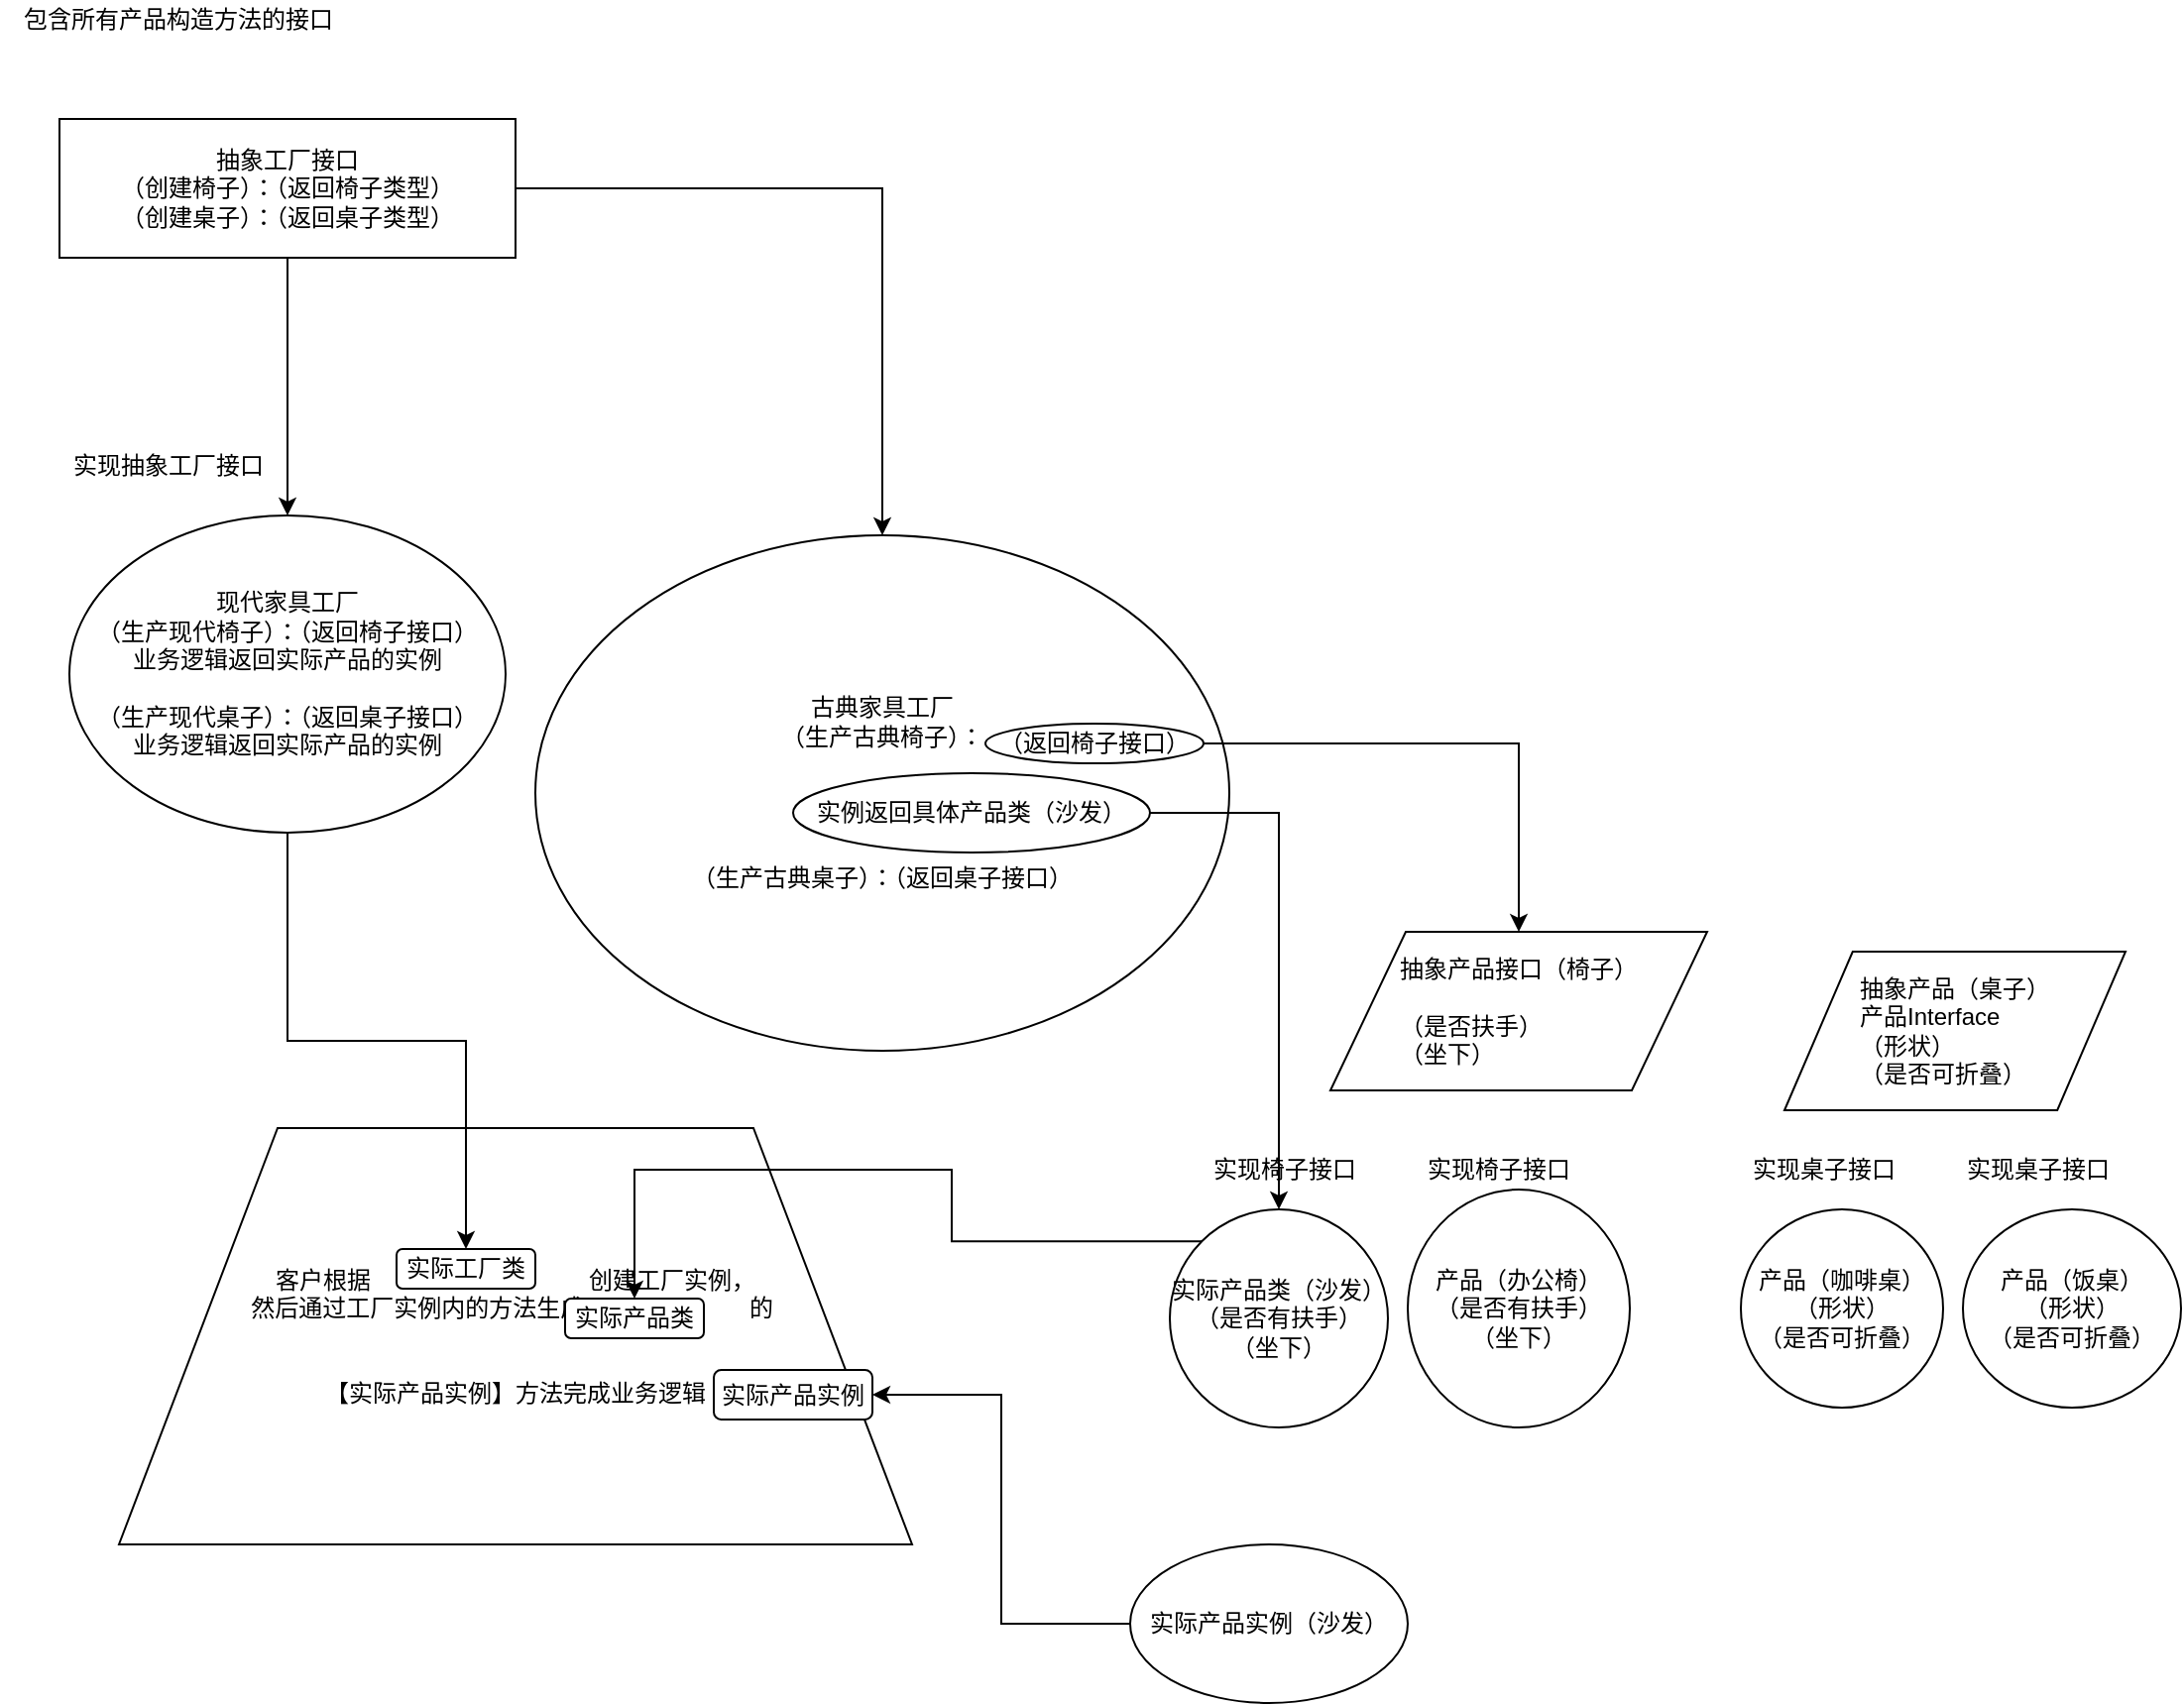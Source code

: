 <mxfile version="13.1.1" type="github">
  <diagram id="fw9tjX16YKucD8gIZ0y0" name="第 1 页">
    <mxGraphModel dx="1662" dy="762" grid="1" gridSize="10" guides="1" tooltips="1" connect="1" arrows="1" fold="1" page="1" pageScale="1" pageWidth="827" pageHeight="1169" math="0" shadow="0">
      <root>
        <mxCell id="0" />
        <mxCell id="1" parent="0" />
        <mxCell id="gnj5gE8BON5v_lgmN5P2-25" style="edgeStyle=orthogonalEdgeStyle;rounded=0;orthogonalLoop=1;jettySize=auto;html=1;exitX=0.5;exitY=1;exitDx=0;exitDy=0;entryX=0.5;entryY=0;entryDx=0;entryDy=0;" parent="1" source="gnj5gE8BON5v_lgmN5P2-2" target="gnj5gE8BON5v_lgmN5P2-19" edge="1">
          <mxGeometry relative="1" as="geometry" />
        </mxCell>
        <mxCell id="gnj5gE8BON5v_lgmN5P2-26" style="edgeStyle=orthogonalEdgeStyle;rounded=0;orthogonalLoop=1;jettySize=auto;html=1;exitX=1;exitY=0.5;exitDx=0;exitDy=0;" parent="1" source="gnj5gE8BON5v_lgmN5P2-2" target="gnj5gE8BON5v_lgmN5P2-20" edge="1">
          <mxGeometry relative="1" as="geometry" />
        </mxCell>
        <mxCell id="gnj5gE8BON5v_lgmN5P2-2" value="抽象工厂接口&lt;br&gt;（创建椅子）：（返回椅子类型）&lt;br&gt;（创建桌子）：（返回桌子类型）" style="rounded=0;whiteSpace=wrap;html=1;" parent="1" vertex="1">
          <mxGeometry x="40" y="120" width="230" height="70" as="geometry" />
        </mxCell>
        <mxCell id="gnj5gE8BON5v_lgmN5P2-3" value="实际产品类（沙发）&lt;br&gt;（是否有扶手）&lt;br&gt;（坐下）" style="ellipse;whiteSpace=wrap;html=1;" parent="1" vertex="1">
          <mxGeometry x="600" y="670" width="110" height="110" as="geometry" />
        </mxCell>
        <mxCell id="gnj5gE8BON5v_lgmN5P2-6" value="产品（办公椅）&lt;br&gt;（是否有扶手）&lt;br&gt;（坐下）" style="ellipse;whiteSpace=wrap;html=1;" parent="1" vertex="1">
          <mxGeometry x="720" y="660" width="112" height="120" as="geometry" />
        </mxCell>
        <mxCell id="gnj5gE8BON5v_lgmN5P2-7" value="&lt;div style=&quot;text-align: left&quot;&gt;&lt;span&gt;抽象产品接口（椅子）&lt;/span&gt;&lt;/div&gt;&lt;div style=&quot;text-align: left&quot;&gt;&lt;br&gt;&lt;/div&gt;&lt;div style=&quot;text-align: left&quot;&gt;（是否扶手）&lt;/div&gt;&lt;div style=&quot;text-align: left&quot;&gt;（坐下）&lt;/div&gt;" style="shape=parallelogram;perimeter=parallelogramPerimeter;whiteSpace=wrap;html=1;" parent="1" vertex="1">
          <mxGeometry x="681" y="530" width="190" height="80" as="geometry" />
        </mxCell>
        <mxCell id="gnj5gE8BON5v_lgmN5P2-9" value="实现椅子接口" style="text;html=1;strokeColor=none;fillColor=none;align=center;verticalAlign=middle;whiteSpace=wrap;rounded=0;" parent="1" vertex="1">
          <mxGeometry x="610" y="640" width="96" height="20" as="geometry" />
        </mxCell>
        <mxCell id="gnj5gE8BON5v_lgmN5P2-10" value="实现椅子接口" style="text;html=1;strokeColor=none;fillColor=none;align=center;verticalAlign=middle;whiteSpace=wrap;rounded=0;" parent="1" vertex="1">
          <mxGeometry x="718" y="640" width="96" height="20" as="geometry" />
        </mxCell>
        <mxCell id="gnj5gE8BON5v_lgmN5P2-13" value="&lt;div style=&quot;text-align: left&quot;&gt;抽象产品（桌子）&lt;/div&gt;&lt;div style=&quot;text-align: left&quot;&gt;&lt;span&gt;产品Interface&lt;/span&gt;&lt;/div&gt;&lt;div style=&quot;text-align: left&quot;&gt;（形状）&lt;/div&gt;&lt;div style=&quot;text-align: left&quot;&gt;（是否可折叠）&lt;/div&gt;" style="shape=parallelogram;perimeter=parallelogramPerimeter;whiteSpace=wrap;html=1;" parent="1" vertex="1">
          <mxGeometry x="910" y="540" width="172" height="80" as="geometry" />
        </mxCell>
        <mxCell id="gnj5gE8BON5v_lgmN5P2-14" value="产品（咖啡桌）&lt;br&gt;（形状）&lt;br&gt;（是否可折叠）" style="ellipse;whiteSpace=wrap;html=1;" parent="1" vertex="1">
          <mxGeometry x="888" y="670" width="102" height="100" as="geometry" />
        </mxCell>
        <mxCell id="gnj5gE8BON5v_lgmN5P2-15" value="产品（饭桌）&lt;br&gt;（形状）&lt;br&gt;（是否可折叠）" style="ellipse;whiteSpace=wrap;html=1;" parent="1" vertex="1">
          <mxGeometry x="1000" y="670" width="110" height="100" as="geometry" />
        </mxCell>
        <mxCell id="gnj5gE8BON5v_lgmN5P2-16" value="实现桌子接口" style="text;html=1;strokeColor=none;fillColor=none;align=center;verticalAlign=middle;whiteSpace=wrap;rounded=0;" parent="1" vertex="1">
          <mxGeometry x="882" y="640" width="96" height="20" as="geometry" />
        </mxCell>
        <mxCell id="gnj5gE8BON5v_lgmN5P2-17" value="实现桌子接口" style="text;html=1;strokeColor=none;fillColor=none;align=center;verticalAlign=middle;whiteSpace=wrap;rounded=0;" parent="1" vertex="1">
          <mxGeometry x="990" y="640" width="96" height="20" as="geometry" />
        </mxCell>
        <mxCell id="gnj5gE8BON5v_lgmN5P2-18" value="包含所有产品构造方法的接口" style="text;html=1;strokeColor=none;fillColor=none;align=center;verticalAlign=middle;whiteSpace=wrap;rounded=0;" parent="1" vertex="1">
          <mxGeometry x="10" y="60" width="180" height="20" as="geometry" />
        </mxCell>
        <mxCell id="gnj5gE8BON5v_lgmN5P2-19" value="现代家具工厂&lt;br&gt;（生产现代椅子）：（返回椅子接口）&lt;br&gt;业务逻辑返回实际产品的实例&lt;br&gt;&lt;br&gt;（生产现代桌子）：（返回桌子接口）&lt;br&gt;业务逻辑返回实际产品的实例" style="ellipse;whiteSpace=wrap;html=1;" parent="1" vertex="1">
          <mxGeometry x="45" y="320" width="220" height="160" as="geometry" />
        </mxCell>
        <mxCell id="gnj5gE8BON5v_lgmN5P2-20" value="古典家具工厂&lt;br&gt;（生产古典椅子）：&lt;br&gt;&lt;br&gt;&lt;br&gt;&lt;br&gt;&lt;br&gt;（生产古典桌子）：（返回桌子接口）" style="ellipse;whiteSpace=wrap;html=1;" parent="1" vertex="1">
          <mxGeometry x="280" y="330" width="350" height="260" as="geometry" />
        </mxCell>
        <mxCell id="gnj5gE8BON5v_lgmN5P2-21" value="客户根据&amp;nbsp; &amp;nbsp; &amp;nbsp; &amp;nbsp; &amp;nbsp; &amp;nbsp; &amp;nbsp; &amp;nbsp; &amp;nbsp; &amp;nbsp; &amp;nbsp; &amp;nbsp; &amp;nbsp; &amp;nbsp; &amp;nbsp; &amp;nbsp; &amp;nbsp;创建工厂实例，&lt;br&gt;然后通过工厂实例内的方法生成&amp;nbsp; &amp;nbsp; &amp;nbsp; &amp;nbsp; &amp;nbsp; &amp;nbsp; &amp;nbsp; &amp;nbsp; &amp;nbsp; &amp;nbsp; &amp;nbsp; &amp;nbsp; &amp;nbsp;的&amp;nbsp;&lt;br&gt;&lt;br&gt;&lt;br&gt;【实际产品实例】方法完成业务逻辑" style="shape=trapezoid;perimeter=trapezoidPerimeter;whiteSpace=wrap;html=1;" parent="1" vertex="1">
          <mxGeometry x="70" y="629" width="400" height="210" as="geometry" />
        </mxCell>
        <mxCell id="gnj5gE8BON5v_lgmN5P2-22" value="实现抽象工厂接口" style="text;html=1;strokeColor=none;fillColor=none;align=center;verticalAlign=middle;whiteSpace=wrap;rounded=0;" parent="1" vertex="1">
          <mxGeometry x="40" y="285" width="110" height="20" as="geometry" />
        </mxCell>
        <mxCell id="gnj5gE8BON5v_lgmN5P2-32" style="edgeStyle=orthogonalEdgeStyle;rounded=0;orthogonalLoop=1;jettySize=auto;html=1;exitX=1;exitY=0.5;exitDx=0;exitDy=0;entryX=0.5;entryY=0;entryDx=0;entryDy=0;" parent="1" source="gnj5gE8BON5v_lgmN5P2-27" target="gnj5gE8BON5v_lgmN5P2-7" edge="1">
          <mxGeometry relative="1" as="geometry" />
        </mxCell>
        <mxCell id="gnj5gE8BON5v_lgmN5P2-27" value="&lt;span&gt;（返回椅子接口）&lt;/span&gt;" style="ellipse;whiteSpace=wrap;html=1;" parent="1" vertex="1">
          <mxGeometry x="507" y="425" width="110" height="20" as="geometry" />
        </mxCell>
        <mxCell id="gnj5gE8BON5v_lgmN5P2-34" style="edgeStyle=orthogonalEdgeStyle;rounded=0;orthogonalLoop=1;jettySize=auto;html=1;exitX=1;exitY=0.5;exitDx=0;exitDy=0;entryX=0.5;entryY=0;entryDx=0;entryDy=0;" parent="1" source="gnj5gE8BON5v_lgmN5P2-33" target="gnj5gE8BON5v_lgmN5P2-3" edge="1">
          <mxGeometry relative="1" as="geometry" />
        </mxCell>
        <mxCell id="gnj5gE8BON5v_lgmN5P2-33" value="实例返回具体产品类（沙发）" style="ellipse;whiteSpace=wrap;html=1;" parent="1" vertex="1">
          <mxGeometry x="410" y="450" width="180" height="40" as="geometry" />
        </mxCell>
        <mxCell id="gnj5gE8BON5v_lgmN5P2-35" value="实际工厂类" style="rounded=1;whiteSpace=wrap;html=1;" parent="1" vertex="1">
          <mxGeometry x="210" y="690" width="70" height="20" as="geometry" />
        </mxCell>
        <mxCell id="gnj5gE8BON5v_lgmN5P2-37" style="edgeStyle=orthogonalEdgeStyle;rounded=0;orthogonalLoop=1;jettySize=auto;html=1;exitX=0.5;exitY=1;exitDx=0;exitDy=0;" parent="1" source="gnj5gE8BON5v_lgmN5P2-19" target="gnj5gE8BON5v_lgmN5P2-35" edge="1">
          <mxGeometry relative="1" as="geometry" />
        </mxCell>
        <mxCell id="gnj5gE8BON5v_lgmN5P2-38" value="实际产品类" style="rounded=1;whiteSpace=wrap;html=1;" parent="1" vertex="1">
          <mxGeometry x="295" y="715" width="70" height="20" as="geometry" />
        </mxCell>
        <mxCell id="gnj5gE8BON5v_lgmN5P2-39" style="edgeStyle=orthogonalEdgeStyle;rounded=0;orthogonalLoop=1;jettySize=auto;html=1;entryX=0.5;entryY=0;entryDx=0;entryDy=0;exitX=0;exitY=0;exitDx=0;exitDy=0;" parent="1" source="gnj5gE8BON5v_lgmN5P2-3" target="gnj5gE8BON5v_lgmN5P2-38" edge="1">
          <mxGeometry relative="1" as="geometry">
            <mxPoint x="600" y="725" as="sourcePoint" />
            <Array as="points">
              <mxPoint x="490" y="686" />
              <mxPoint x="490" y="650" />
              <mxPoint x="330" y="650" />
            </Array>
          </mxGeometry>
        </mxCell>
        <mxCell id="gnj5gE8BON5v_lgmN5P2-40" value="实际产品实例" style="rounded=1;whiteSpace=wrap;html=1;" parent="1" vertex="1">
          <mxGeometry x="370" y="751" width="80" height="25" as="geometry" />
        </mxCell>
        <mxCell id="gnj5gE8BON5v_lgmN5P2-42" style="edgeStyle=orthogonalEdgeStyle;rounded=0;orthogonalLoop=1;jettySize=auto;html=1;exitX=0;exitY=0.5;exitDx=0;exitDy=0;entryX=1;entryY=0.5;entryDx=0;entryDy=0;" parent="1" source="gnj5gE8BON5v_lgmN5P2-41" target="gnj5gE8BON5v_lgmN5P2-40" edge="1">
          <mxGeometry relative="1" as="geometry" />
        </mxCell>
        <mxCell id="gnj5gE8BON5v_lgmN5P2-41" value="实际产品实例（沙发）" style="ellipse;whiteSpace=wrap;html=1;" parent="1" vertex="1">
          <mxGeometry x="580" y="839" width="140" height="80" as="geometry" />
        </mxCell>
      </root>
    </mxGraphModel>
  </diagram>
</mxfile>
